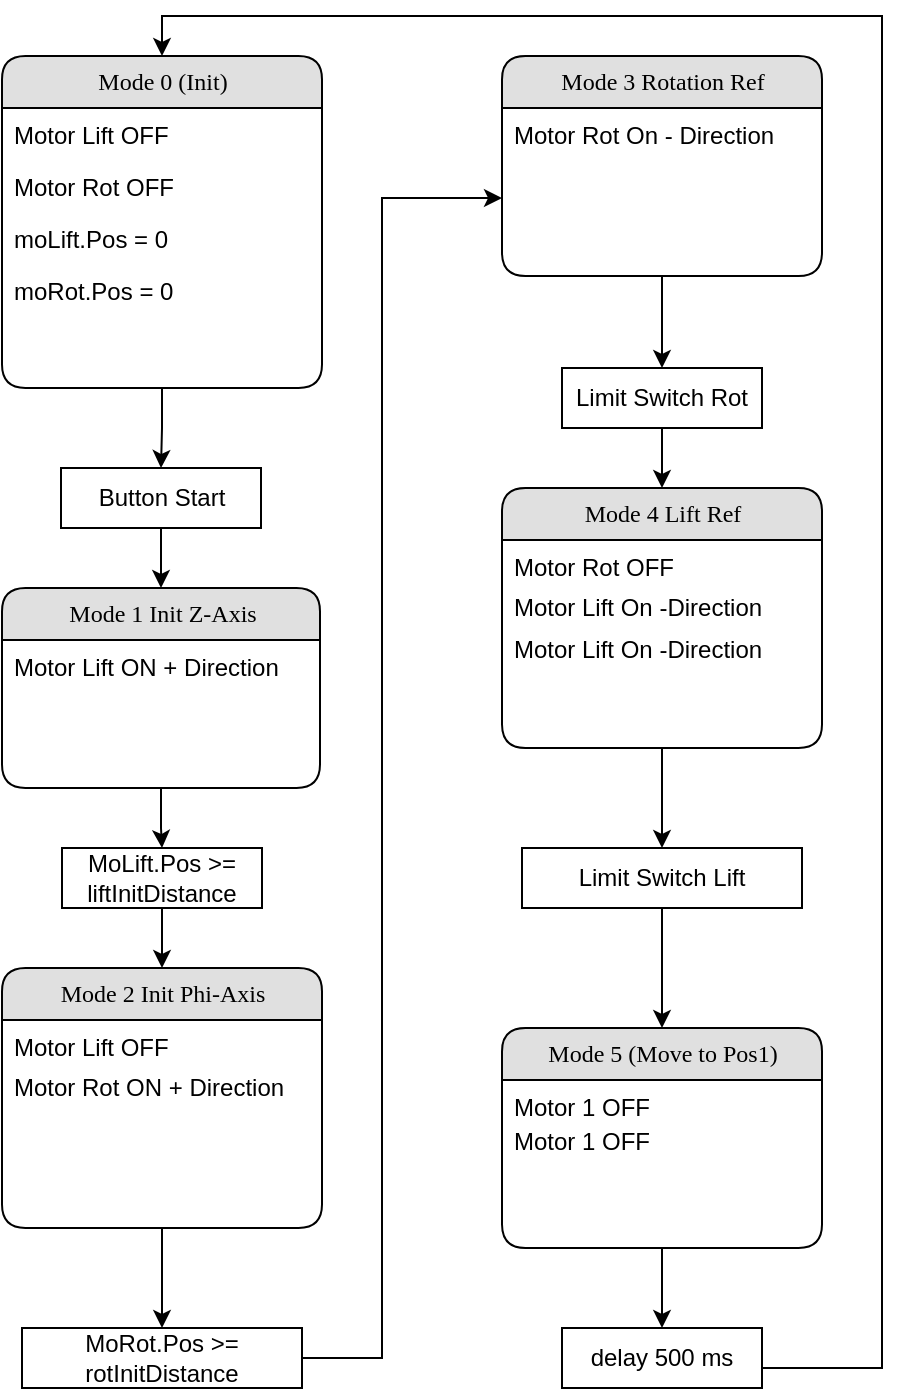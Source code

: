 <mxfile version="20.5.3" type="device"><diagram id="corI0clsK7ijeZppxw8D" name="Seite-1"><mxGraphModel dx="1110" dy="594" grid="1" gridSize="10" guides="1" tooltips="1" connect="1" arrows="1" fold="1" page="1" pageScale="1" pageWidth="3300" pageHeight="4681" math="0" shadow="0"><root><mxCell id="0"/><mxCell id="1" parent="0"/><mxCell id="_JOvkp8M3I6TlWDDb48r-1" value="" style="group" parent="1" vertex="1" connectable="0"><mxGeometry x="160" y="74" width="160" height="166" as="geometry"/></mxCell><mxCell id="_JOvkp8M3I6TlWDDb48r-2" value="Mode 0 (Init)" style="swimlane;html=1;fontStyle=0;childLayout=stackLayout;horizontal=1;startSize=26;fillColor=#e0e0e0;horizontalStack=0;resizeParent=1;resizeLast=0;collapsible=1;marginBottom=0;swimlaneFillColor=#ffffff;align=center;rounded=1;shadow=0;comic=0;labelBackgroundColor=none;strokeWidth=1;fontFamily=Verdana;fontSize=12" parent="_JOvkp8M3I6TlWDDb48r-1" vertex="1"><mxGeometry width="160" height="166" as="geometry"/></mxCell><mxCell id="_JOvkp8M3I6TlWDDb48r-3" value="Motor Lift OFF" style="text;html=1;strokeColor=none;fillColor=none;spacingLeft=4;spacingRight=4;whiteSpace=wrap;overflow=hidden;rotatable=0;points=[[0,0.5],[1,0.5]];portConstraint=eastwest;" parent="_JOvkp8M3I6TlWDDb48r-2" vertex="1"><mxGeometry y="26" width="160" height="26" as="geometry"/></mxCell><mxCell id="M56UfC6p0tQGVVwgLbLB-1" value="Motor Rot OFF" style="text;html=1;strokeColor=none;fillColor=none;spacingLeft=4;spacingRight=4;whiteSpace=wrap;overflow=hidden;rotatable=0;points=[[0,0.5],[1,0.5]];portConstraint=eastwest;" vertex="1" parent="_JOvkp8M3I6TlWDDb48r-2"><mxGeometry y="52" width="160" height="26" as="geometry"/></mxCell><mxCell id="M56UfC6p0tQGVVwgLbLB-2" value="moLift.Pos = 0" style="text;html=1;strokeColor=none;fillColor=none;spacingLeft=4;spacingRight=4;whiteSpace=wrap;overflow=hidden;rotatable=0;points=[[0,0.5],[1,0.5]];portConstraint=eastwest;" vertex="1" parent="_JOvkp8M3I6TlWDDb48r-2"><mxGeometry y="78" width="160" height="26" as="geometry"/></mxCell><mxCell id="M56UfC6p0tQGVVwgLbLB-3" value="moRot.Pos = 0" style="text;html=1;strokeColor=none;fillColor=none;spacingLeft=4;spacingRight=4;whiteSpace=wrap;overflow=hidden;rotatable=0;points=[[0,0.5],[1,0.5]];portConstraint=eastwest;" vertex="1" parent="_JOvkp8M3I6TlWDDb48r-2"><mxGeometry y="104" width="160" height="26" as="geometry"/></mxCell><mxCell id="_JOvkp8M3I6TlWDDb48r-8" value="" style="group" parent="1" vertex="1" connectable="0"><mxGeometry x="160" y="530" width="160" height="130" as="geometry"/></mxCell><mxCell id="_JOvkp8M3I6TlWDDb48r-9" value="Mode 2 Init Phi-Axis" style="swimlane;html=1;fontStyle=0;childLayout=stackLayout;horizontal=1;startSize=26;fillColor=#e0e0e0;horizontalStack=0;resizeParent=1;resizeLast=0;collapsible=1;marginBottom=0;swimlaneFillColor=#ffffff;align=center;rounded=1;shadow=0;comic=0;labelBackgroundColor=none;strokeWidth=1;fontFamily=Verdana;fontSize=12" parent="_JOvkp8M3I6TlWDDb48r-8" vertex="1"><mxGeometry width="160" height="130" as="geometry"/></mxCell><mxCell id="_JOvkp8M3I6TlWDDb48r-10" value="Motor Lift OFF" style="text;html=1;strokeColor=none;fillColor=none;spacingLeft=4;spacingRight=4;whiteSpace=wrap;overflow=hidden;rotatable=0;points=[[0,0.5],[1,0.5]];portConstraint=eastwest;" parent="_JOvkp8M3I6TlWDDb48r-9" vertex="1"><mxGeometry y="26" width="160" height="20.361" as="geometry"/></mxCell><mxCell id="_JOvkp8M3I6TlWDDb48r-12" value="Motor Rot ON + Direction" style="text;html=1;strokeColor=none;fillColor=none;spacingLeft=4;spacingRight=4;whiteSpace=wrap;overflow=hidden;rotatable=0;points=[[0,0.5],[1,0.5]];portConstraint=eastwest;" parent="_JOvkp8M3I6TlWDDb48r-9" vertex="1"><mxGeometry y="46.361" width="160" height="20.361" as="geometry"/></mxCell><mxCell id="_JOvkp8M3I6TlWDDb48r-13" style="edgeStyle=orthogonalEdgeStyle;rounded=0;orthogonalLoop=1;jettySize=auto;html=1;entryX=0.5;entryY=0;entryDx=0;entryDy=0;" parent="1" source="_JOvkp8M3I6TlWDDb48r-14" target="_JOvkp8M3I6TlWDDb48r-9" edge="1"><mxGeometry relative="1" as="geometry"/></mxCell><mxCell id="_JOvkp8M3I6TlWDDb48r-14" value="MoLift.Pos &amp;gt;= liftInitDistance" style="rounded=0;whiteSpace=wrap;html=1;" parent="1" vertex="1"><mxGeometry x="190" y="470" width="100" height="30" as="geometry"/></mxCell><mxCell id="_JOvkp8M3I6TlWDDb48r-15" value="" style="group" parent="1" vertex="1" connectable="0"><mxGeometry x="410" y="74" width="160" height="110" as="geometry"/></mxCell><mxCell id="_JOvkp8M3I6TlWDDb48r-16" value="Mode 3 Rotation Ref" style="swimlane;html=1;fontStyle=0;childLayout=stackLayout;horizontal=1;startSize=26;fillColor=#e0e0e0;horizontalStack=0;resizeParent=1;resizeLast=0;collapsible=1;marginBottom=0;swimlaneFillColor=#ffffff;align=center;rounded=1;shadow=0;comic=0;labelBackgroundColor=none;strokeWidth=1;fontFamily=Verdana;fontSize=12" parent="_JOvkp8M3I6TlWDDb48r-15" vertex="1"><mxGeometry width="160" height="110.0" as="geometry"/></mxCell><mxCell id="_JOvkp8M3I6TlWDDb48r-17" value="Motor Rot On - Direction" style="text;html=1;strokeColor=none;fillColor=none;spacingLeft=4;spacingRight=4;whiteSpace=wrap;overflow=hidden;rotatable=0;points=[[0,0.5],[1,0.5]];portConstraint=eastwest;" parent="_JOvkp8M3I6TlWDDb48r-16" vertex="1"><mxGeometry y="26" width="160" height="17.229" as="geometry"/></mxCell><mxCell id="_JOvkp8M3I6TlWDDb48r-20" style="edgeStyle=orthogonalEdgeStyle;rounded=0;orthogonalLoop=1;jettySize=auto;html=1;" parent="1" source="_JOvkp8M3I6TlWDDb48r-21" target="_JOvkp8M3I6TlWDDb48r-16" edge="1"><mxGeometry relative="1" as="geometry"><Array as="points"><mxPoint x="350" y="725"/><mxPoint x="350" y="145"/></Array></mxGeometry></mxCell><mxCell id="_JOvkp8M3I6TlWDDb48r-21" value="MoRot.Pos &amp;gt;= rotInitDistance" style="rounded=0;whiteSpace=wrap;html=1;" parent="1" vertex="1"><mxGeometry x="170" y="710" width="140" height="30" as="geometry"/></mxCell><mxCell id="_JOvkp8M3I6TlWDDb48r-22" style="edgeStyle=orthogonalEdgeStyle;rounded=0;orthogonalLoop=1;jettySize=auto;html=1;exitX=0.5;exitY=1;exitDx=0;exitDy=0;" parent="1" source="_JOvkp8M3I6TlWDDb48r-9" target="_JOvkp8M3I6TlWDDb48r-21" edge="1"><mxGeometry relative="1" as="geometry"/></mxCell><mxCell id="_JOvkp8M3I6TlWDDb48r-24" value="" style="group" parent="1" vertex="1" connectable="0"><mxGeometry x="160" y="340" width="159" height="100" as="geometry"/></mxCell><mxCell id="_JOvkp8M3I6TlWDDb48r-25" value="Mode 1 Init Z-Axis" style="swimlane;html=1;fontStyle=0;childLayout=stackLayout;horizontal=1;startSize=26;fillColor=#e0e0e0;horizontalStack=0;resizeParent=1;resizeLast=0;collapsible=1;marginBottom=0;swimlaneFillColor=#ffffff;align=center;rounded=1;shadow=0;comic=0;labelBackgroundColor=none;strokeWidth=1;fontFamily=Verdana;fontSize=12" parent="_JOvkp8M3I6TlWDDb48r-24" vertex="1"><mxGeometry width="159" height="100.0" as="geometry"/></mxCell><mxCell id="_JOvkp8M3I6TlWDDb48r-26" value="Motor Lift ON + Direction" style="text;html=1;strokeColor=none;fillColor=none;spacingLeft=4;spacingRight=4;whiteSpace=wrap;overflow=hidden;rotatable=0;points=[[0,0.5],[1,0.5]];portConstraint=eastwest;" parent="_JOvkp8M3I6TlWDDb48r-25" vertex="1"><mxGeometry y="26" width="159" height="15.663" as="geometry"/></mxCell><mxCell id="_JOvkp8M3I6TlWDDb48r-27" style="edgeStyle=orthogonalEdgeStyle;rounded=0;orthogonalLoop=1;jettySize=auto;html=1;entryX=0.5;entryY=0;entryDx=0;entryDy=0;" parent="1" source="_JOvkp8M3I6TlWDDb48r-28" target="_JOvkp8M3I6TlWDDb48r-25" edge="1"><mxGeometry relative="1" as="geometry"/></mxCell><mxCell id="_JOvkp8M3I6TlWDDb48r-28" value="Button Start" style="rounded=0;whiteSpace=wrap;html=1;" parent="1" vertex="1"><mxGeometry x="189.5" y="280" width="100" height="30" as="geometry"/></mxCell><mxCell id="_JOvkp8M3I6TlWDDb48r-29" style="edgeStyle=orthogonalEdgeStyle;rounded=0;orthogonalLoop=1;jettySize=auto;html=1;" parent="1" source="_JOvkp8M3I6TlWDDb48r-2" target="_JOvkp8M3I6TlWDDb48r-28" edge="1"><mxGeometry relative="1" as="geometry"/></mxCell><mxCell id="_JOvkp8M3I6TlWDDb48r-30" style="edgeStyle=orthogonalEdgeStyle;rounded=0;orthogonalLoop=1;jettySize=auto;html=1;entryX=0.5;entryY=0;entryDx=0;entryDy=0;" parent="1" source="_JOvkp8M3I6TlWDDb48r-25" target="_JOvkp8M3I6TlWDDb48r-14" edge="1"><mxGeometry relative="1" as="geometry"/></mxCell><mxCell id="_JOvkp8M3I6TlWDDb48r-31" value="" style="group" parent="1" vertex="1" connectable="0"><mxGeometry x="410" y="290" width="160" height="130" as="geometry"/></mxCell><mxCell id="_JOvkp8M3I6TlWDDb48r-32" value="Mode 4 Lift Ref" style="swimlane;html=1;fontStyle=0;childLayout=stackLayout;horizontal=1;startSize=26;fillColor=#e0e0e0;horizontalStack=0;resizeParent=1;resizeLast=0;collapsible=1;marginBottom=0;swimlaneFillColor=#ffffff;align=center;rounded=1;shadow=0;comic=0;labelBackgroundColor=none;strokeWidth=1;fontFamily=Verdana;fontSize=12" parent="_JOvkp8M3I6TlWDDb48r-31" vertex="1"><mxGeometry width="160" height="130" as="geometry"/></mxCell><mxCell id="_JOvkp8M3I6TlWDDb48r-34" value="Motor Rot OFF" style="text;html=1;strokeColor=none;fillColor=none;spacingLeft=4;spacingRight=4;whiteSpace=wrap;overflow=hidden;rotatable=0;points=[[0,0.5],[1,0.5]];portConstraint=eastwest;" parent="_JOvkp8M3I6TlWDDb48r-32" vertex="1"><mxGeometry y="26" width="160" height="20.361" as="geometry"/></mxCell><mxCell id="M56UfC6p0tQGVVwgLbLB-4" value="Motor Lift On -Direction" style="text;html=1;strokeColor=none;fillColor=none;spacingLeft=4;spacingRight=4;whiteSpace=wrap;overflow=hidden;rotatable=0;points=[[0,0.5],[1,0.5]];portConstraint=eastwest;" vertex="1" parent="_JOvkp8M3I6TlWDDb48r-32"><mxGeometry y="46.361" width="160" height="20.361" as="geometry"/></mxCell><mxCell id="M56UfC6p0tQGVVwgLbLB-6" value="Motor Lift On -Direction" style="text;html=1;strokeColor=none;fillColor=none;spacingLeft=4;spacingRight=4;whiteSpace=wrap;overflow=hidden;rotatable=0;points=[[0,0.5],[1,0.5]];portConstraint=eastwest;" vertex="1" parent="_JOvkp8M3I6TlWDDb48r-32"><mxGeometry y="66.723" width="160" height="20.361" as="geometry"/></mxCell><mxCell id="_JOvkp8M3I6TlWDDb48r-35" style="edgeStyle=orthogonalEdgeStyle;rounded=0;orthogonalLoop=1;jettySize=auto;html=1;entryX=0.5;entryY=0;entryDx=0;entryDy=0;" parent="1" source="_JOvkp8M3I6TlWDDb48r-36" target="_JOvkp8M3I6TlWDDb48r-32" edge="1"><mxGeometry relative="1" as="geometry"/></mxCell><mxCell id="_JOvkp8M3I6TlWDDb48r-36" value="Limit Switch Rot" style="rounded=0;whiteSpace=wrap;html=1;" parent="1" vertex="1"><mxGeometry x="440" y="230" width="100" height="30" as="geometry"/></mxCell><mxCell id="_JOvkp8M3I6TlWDDb48r-37" value="" style="group" parent="1" vertex="1" connectable="0"><mxGeometry x="410" y="560" width="160" height="110" as="geometry"/></mxCell><mxCell id="_JOvkp8M3I6TlWDDb48r-38" value="Mode 5 (Move to Pos1)" style="swimlane;html=1;fontStyle=0;childLayout=stackLayout;horizontal=1;startSize=26;fillColor=#e0e0e0;horizontalStack=0;resizeParent=1;resizeLast=0;collapsible=1;marginBottom=0;swimlaneFillColor=#ffffff;align=center;rounded=1;shadow=0;comic=0;labelBackgroundColor=none;strokeWidth=1;fontFamily=Verdana;fontSize=12" parent="_JOvkp8M3I6TlWDDb48r-37" vertex="1"><mxGeometry width="160" height="110.0" as="geometry"/></mxCell><mxCell id="_JOvkp8M3I6TlWDDb48r-39" value="Motor 1 OFF" style="text;html=1;strokeColor=none;fillColor=none;spacingLeft=4;spacingRight=4;whiteSpace=wrap;overflow=hidden;rotatable=0;points=[[0,0.5],[1,0.5]];portConstraint=eastwest;" parent="_JOvkp8M3I6TlWDDb48r-38" vertex="1"><mxGeometry y="26" width="160" height="17.229" as="geometry"/></mxCell><mxCell id="M56UfC6p0tQGVVwgLbLB-5" value="Motor 1 OFF" style="text;html=1;strokeColor=none;fillColor=none;spacingLeft=4;spacingRight=4;whiteSpace=wrap;overflow=hidden;rotatable=0;points=[[0,0.5],[1,0.5]];portConstraint=eastwest;" vertex="1" parent="_JOvkp8M3I6TlWDDb48r-38"><mxGeometry y="43.229" width="160" height="16.77" as="geometry"/></mxCell><mxCell id="_JOvkp8M3I6TlWDDb48r-40" style="edgeStyle=orthogonalEdgeStyle;rounded=0;orthogonalLoop=1;jettySize=auto;html=1;" parent="1" source="_JOvkp8M3I6TlWDDb48r-41" target="_JOvkp8M3I6TlWDDb48r-38" edge="1"><mxGeometry relative="1" as="geometry"/></mxCell><mxCell id="_JOvkp8M3I6TlWDDb48r-41" value="Limit Switch Lift" style="rounded=0;whiteSpace=wrap;html=1;" parent="1" vertex="1"><mxGeometry x="420" y="470" width="140" height="30" as="geometry"/></mxCell><mxCell id="_JOvkp8M3I6TlWDDb48r-42" style="edgeStyle=orthogonalEdgeStyle;rounded=0;orthogonalLoop=1;jettySize=auto;html=1;exitX=0.5;exitY=1;exitDx=0;exitDy=0;" parent="1" source="_JOvkp8M3I6TlWDDb48r-32" target="_JOvkp8M3I6TlWDDb48r-41" edge="1"><mxGeometry relative="1" as="geometry"/></mxCell><mxCell id="_JOvkp8M3I6TlWDDb48r-43" style="edgeStyle=orthogonalEdgeStyle;rounded=0;orthogonalLoop=1;jettySize=auto;html=1;entryX=0.5;entryY=0;entryDx=0;entryDy=0;" parent="1" source="_JOvkp8M3I6TlWDDb48r-16" target="_JOvkp8M3I6TlWDDb48r-36" edge="1"><mxGeometry relative="1" as="geometry"><Array as="points"><mxPoint x="490" y="230"/><mxPoint x="490" y="230"/></Array></mxGeometry></mxCell><mxCell id="_JOvkp8M3I6TlWDDb48r-46" style="edgeStyle=orthogonalEdgeStyle;rounded=0;orthogonalLoop=1;jettySize=auto;html=1;entryX=0.5;entryY=0;entryDx=0;entryDy=0;" parent="1" source="_JOvkp8M3I6TlWDDb48r-44" target="_JOvkp8M3I6TlWDDb48r-2" edge="1"><mxGeometry relative="1" as="geometry"><Array as="points"><mxPoint x="600" y="730"/><mxPoint x="600" y="54"/><mxPoint x="240" y="54"/></Array></mxGeometry></mxCell><mxCell id="_JOvkp8M3I6TlWDDb48r-44" value="delay 500 ms" style="rounded=0;whiteSpace=wrap;html=1;" parent="1" vertex="1"><mxGeometry x="440" y="710" width="100" height="30" as="geometry"/></mxCell><mxCell id="_JOvkp8M3I6TlWDDb48r-45" style="edgeStyle=orthogonalEdgeStyle;rounded=0;orthogonalLoop=1;jettySize=auto;html=1;entryX=0.5;entryY=0;entryDx=0;entryDy=0;" parent="1" source="_JOvkp8M3I6TlWDDb48r-38" target="_JOvkp8M3I6TlWDDb48r-44" edge="1"><mxGeometry relative="1" as="geometry"/></mxCell></root></mxGraphModel></diagram></mxfile>